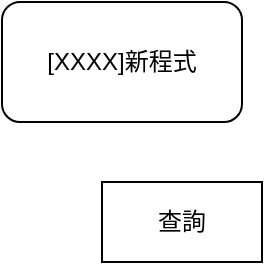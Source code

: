 <mxfile version="22.1.3" type="github">
  <diagram name="第 1 页" id="aA_uW0eg3kEJU7qytOSy">
    <mxGraphModel dx="1434" dy="790" grid="1" gridSize="10" guides="1" tooltips="1" connect="1" arrows="1" fold="1" page="1" pageScale="1" pageWidth="827" pageHeight="1169" math="0" shadow="0">
      <root>
        <mxCell id="0" />
        <mxCell id="1" parent="0" />
        <mxCell id="AnH1oupO0DnIHsFvmvpk-1" value="[XXXX]新程式" style="rounded=1;whiteSpace=wrap;html=1;" vertex="1" parent="1">
          <mxGeometry x="30" y="30" width="120" height="60" as="geometry" />
        </mxCell>
        <mxCell id="AnH1oupO0DnIHsFvmvpk-2" value="查詢" style="rounded=0;whiteSpace=wrap;html=1;" vertex="1" parent="1">
          <mxGeometry x="80" y="120" width="80" height="40" as="geometry" />
        </mxCell>
      </root>
    </mxGraphModel>
  </diagram>
</mxfile>
